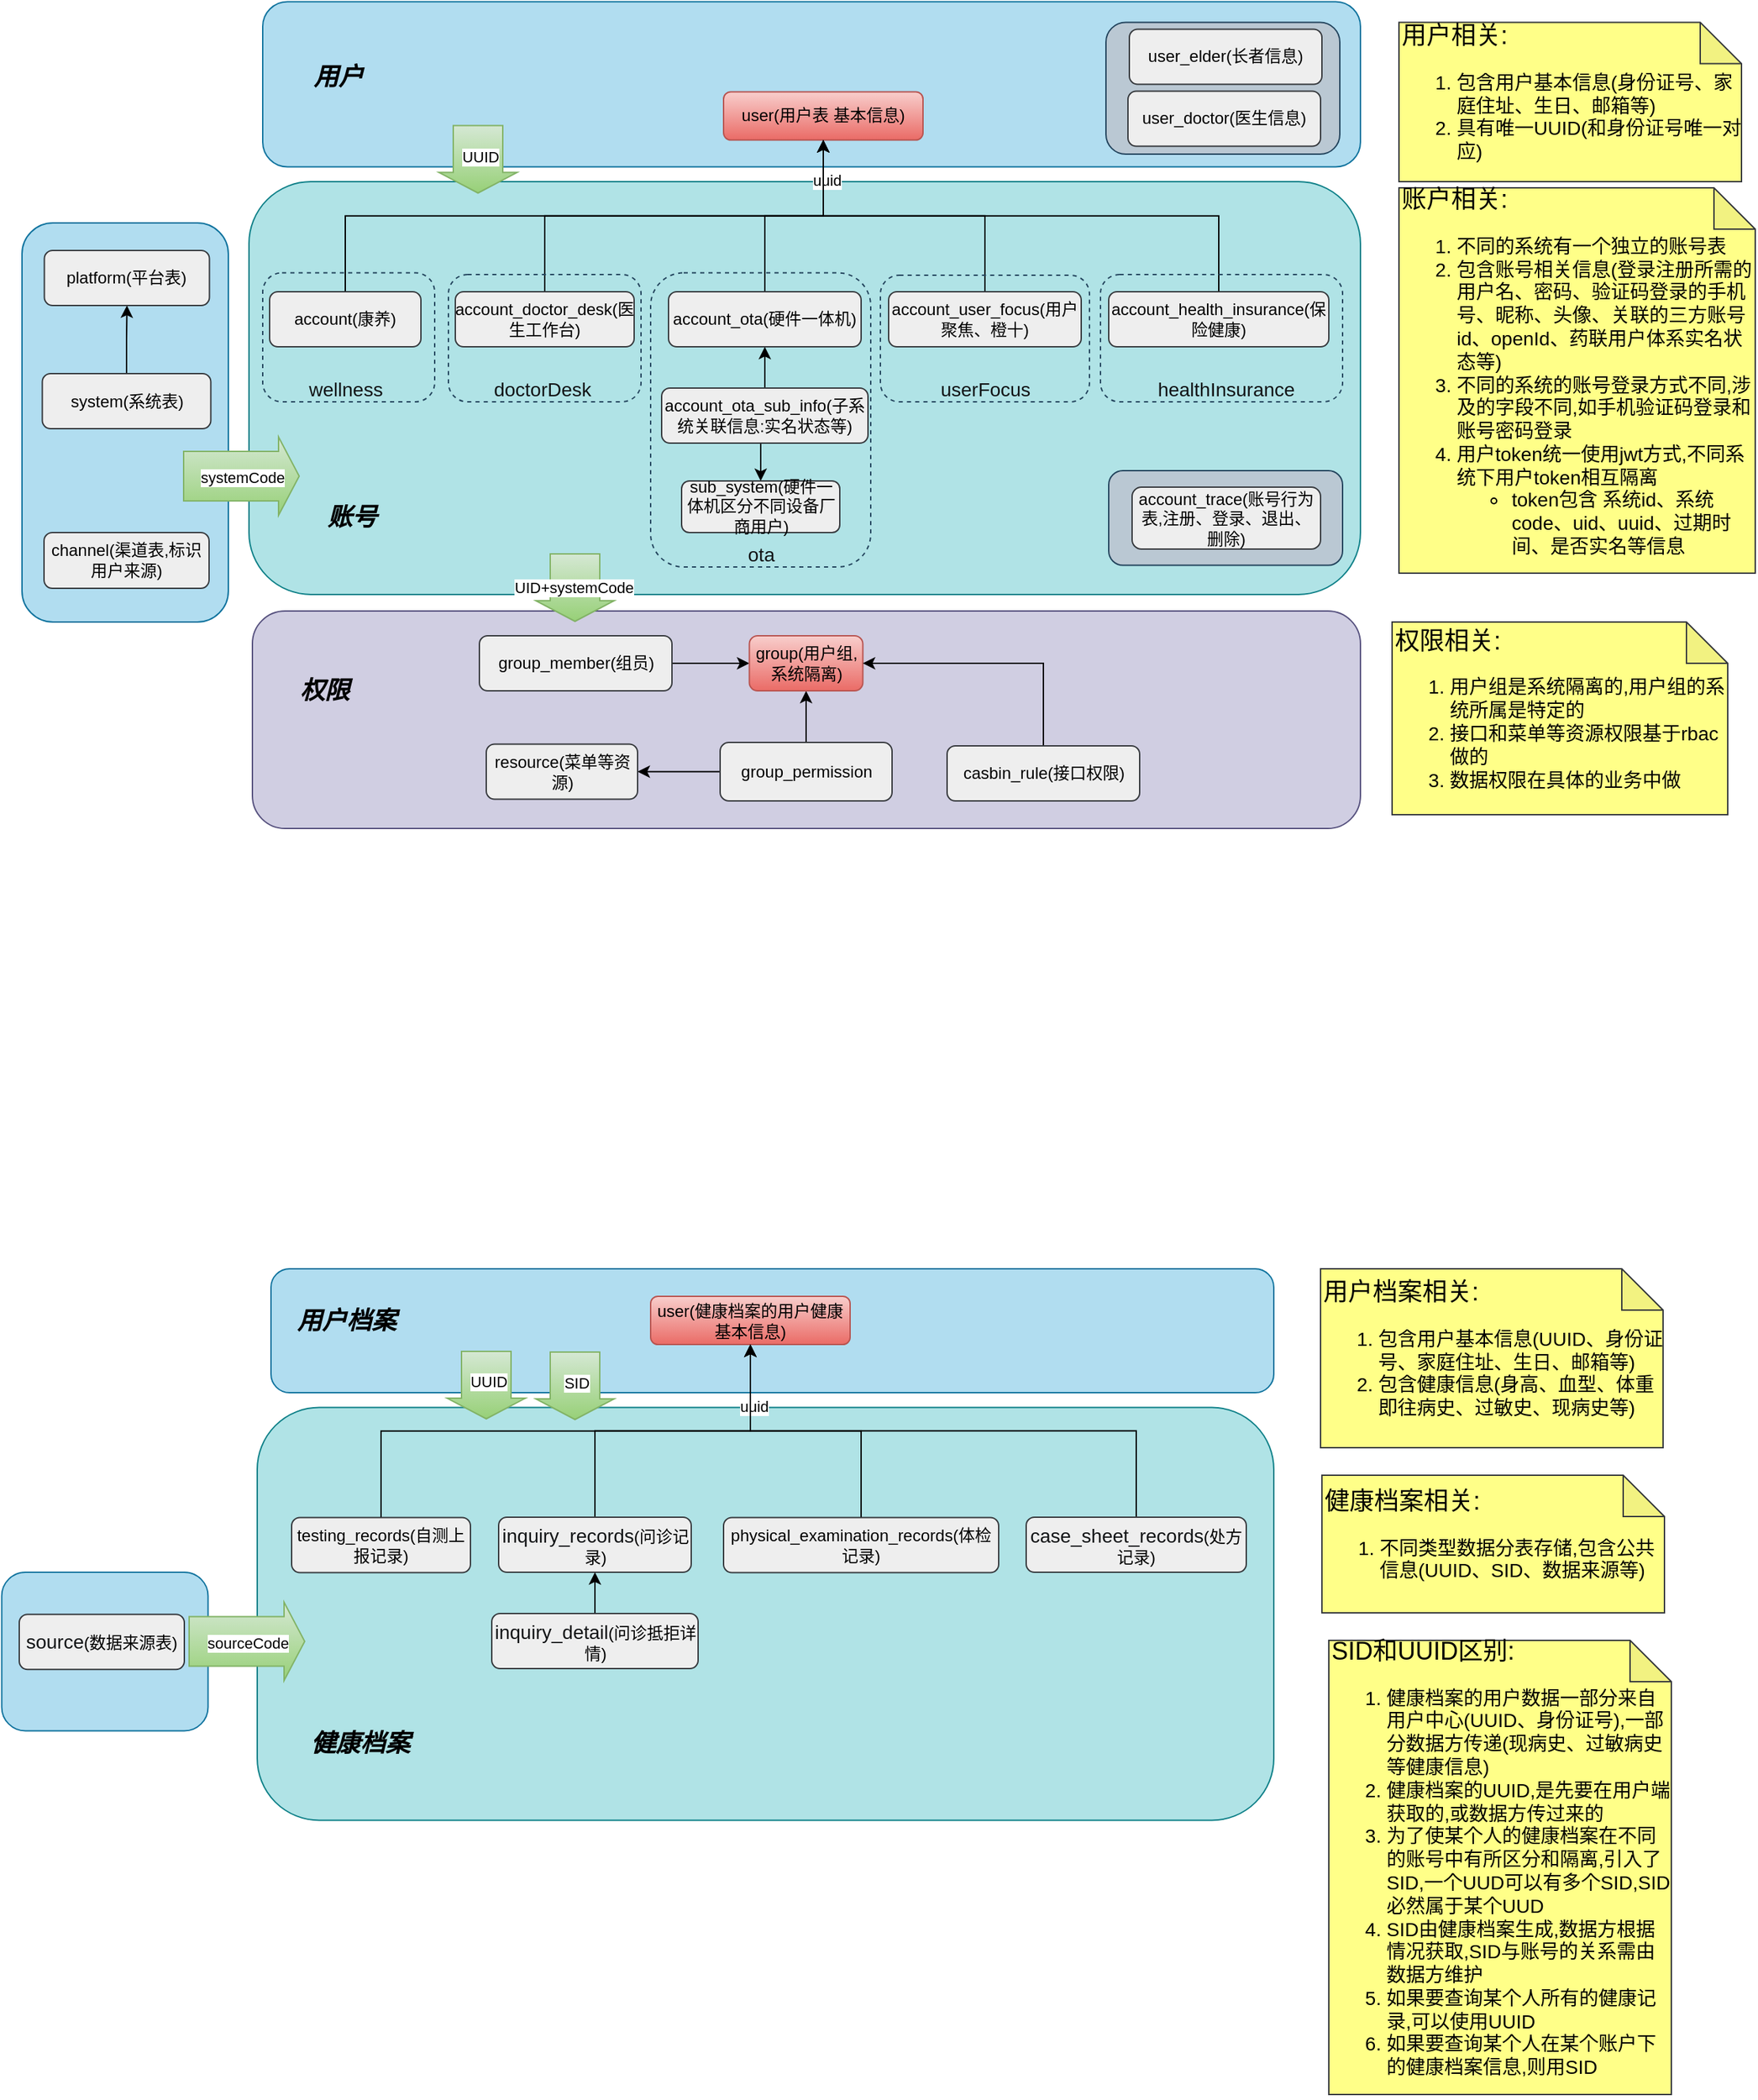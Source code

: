 <mxfile version="17.2.6" type="github">
  <diagram id="DXvc2E8cJ_xK4DUkMEUM" name="Page-2">
    <mxGraphModel dx="3060" dy="701" grid="1" gridSize="10" guides="1" tooltips="1" connect="1" arrows="1" fold="1" page="1" pageScale="1" pageWidth="827" pageHeight="1169" math="0" shadow="0">
      <root>
        <mxCell id="0" />
        <mxCell id="1" parent="0" />
        <mxCell id="LZeSQC6pSNWB_15-Tgou-51" value="" style="rounded=1;whiteSpace=wrap;html=1;fillColor=#b1ddf0;strokeColor=#10739e;" vertex="1" parent="1">
          <mxGeometry x="-964.75" y="1200.5" width="150" height="115.25" as="geometry" />
        </mxCell>
        <mxCell id="LZeSQC6pSNWB_15-Tgou-1" value="" style="rounded=1;whiteSpace=wrap;html=1;fillColor=#b0e3e6;strokeColor=#0e8088;" vertex="1" parent="1">
          <mxGeometry x="-779" y="1080.75" width="739" height="300" as="geometry" />
        </mxCell>
        <mxCell id="i0h57hYHjh8C6_ZTMd2F-83" value="" style="rounded=1;whiteSpace=wrap;html=1;fillColor=#b1ddf0;strokeColor=#10739e;" parent="1" vertex="1">
          <mxGeometry x="-950" y="220" width="150" height="290" as="geometry" />
        </mxCell>
        <mxCell id="i0h57hYHjh8C6_ZTMd2F-28" value="" style="rounded=1;whiteSpace=wrap;html=1;fillColor=#b0e3e6;strokeColor=#0e8088;" parent="1" vertex="1">
          <mxGeometry x="-785" y="190" width="808" height="300" as="geometry" />
        </mxCell>
        <mxCell id="i0h57hYHjh8C6_ZTMd2F-78" value="" style="rounded=1;whiteSpace=wrap;html=1;fillColor=none;strokeColor=#23445d;dashed=1;" parent="1" vertex="1">
          <mxGeometry x="-493" y="256.25" width="160" height="213.75" as="geometry" />
        </mxCell>
        <mxCell id="i0h57hYHjh8C6_ZTMd2F-23" value="" style="rounded=1;whiteSpace=wrap;html=1;fillColor=#b1ddf0;strokeColor=#10739e;" parent="1" vertex="1">
          <mxGeometry x="-775" y="59.25" width="798" height="120" as="geometry" />
        </mxCell>
        <mxCell id="i0h57hYHjh8C6_ZTMd2F-75" value="" style="rounded=1;whiteSpace=wrap;html=1;fillColor=#bac8d3;strokeColor=#23445d;" parent="1" vertex="1">
          <mxGeometry x="-162" y="74.25" width="170" height="95.75" as="geometry" />
        </mxCell>
        <mxCell id="i0h57hYHjh8C6_ZTMd2F-50" value="" style="rounded=1;whiteSpace=wrap;html=1;fillColor=#bac8d3;strokeColor=#23445d;" parent="1" vertex="1">
          <mxGeometry x="-160" y="400" width="170" height="68.75" as="geometry" />
        </mxCell>
        <mxCell id="i0h57hYHjh8C6_ZTMd2F-48" value="" style="rounded=1;whiteSpace=wrap;html=1;fillColor=#d0cee2;strokeColor=#56517e;" parent="1" vertex="1">
          <mxGeometry x="-782.5" y="502" width="805.5" height="158" as="geometry" />
        </mxCell>
        <mxCell id="i0h57hYHjh8C6_ZTMd2F-84" style="edgeStyle=orthogonalEdgeStyle;rounded=0;orthogonalLoop=1;jettySize=auto;html=1;exitX=0.5;exitY=0;exitDx=0;exitDy=0;" parent="1" source="i0h57hYHjh8C6_ZTMd2F-2" target="i0h57hYHjh8C6_ZTMd2F-45" edge="1">
          <mxGeometry relative="1" as="geometry" />
        </mxCell>
        <mxCell id="i0h57hYHjh8C6_ZTMd2F-2" value="system(系统表)" style="rounded=1;whiteSpace=wrap;html=1;fillColor=#eeeeee;strokeColor=#36393d;" parent="1" vertex="1">
          <mxGeometry x="-935.25" y="329.5" width="122.5" height="40" as="geometry" />
        </mxCell>
        <mxCell id="i0h57hYHjh8C6_ZTMd2F-3" value="user(用户表 基本信息)" style="rounded=1;whiteSpace=wrap;html=1;fillColor=#f8cecc;strokeColor=#b85450;gradientColor=#ea6b66;" parent="1" vertex="1">
          <mxGeometry x="-440" y="124.75" width="145" height="35" as="geometry" />
        </mxCell>
        <mxCell id="i0h57hYHjh8C6_ZTMd2F-22" value="" style="edgeStyle=orthogonalEdgeStyle;rounded=0;orthogonalLoop=1;jettySize=auto;html=1;exitX=0.5;exitY=0;exitDx=0;exitDy=0;" parent="1" source="i0h57hYHjh8C6_ZTMd2F-18" target="i0h57hYHjh8C6_ZTMd2F-3" edge="1">
          <mxGeometry relative="1" as="geometry" />
        </mxCell>
        <mxCell id="i0h57hYHjh8C6_ZTMd2F-18" value="account(康养)" style="rounded=1;whiteSpace=wrap;html=1;fillColor=#eeeeee;strokeColor=#36393d;" parent="1" vertex="1">
          <mxGeometry x="-770" y="270" width="110" height="40" as="geometry" />
        </mxCell>
        <mxCell id="i0h57hYHjh8C6_ZTMd2F-30" style="edgeStyle=orthogonalEdgeStyle;rounded=0;orthogonalLoop=1;jettySize=auto;html=1;exitX=0.5;exitY=0;exitDx=0;exitDy=0;entryX=0.5;entryY=1;entryDx=0;entryDy=0;" parent="1" source="i0h57hYHjh8C6_ZTMd2F-19" target="i0h57hYHjh8C6_ZTMd2F-3" edge="1">
          <mxGeometry relative="1" as="geometry" />
        </mxCell>
        <mxCell id="i0h57hYHjh8C6_ZTMd2F-19" value="account_doctor_desk(医生工作台)" style="rounded=1;whiteSpace=wrap;html=1;fillColor=#eeeeee;strokeColor=#36393d;" parent="1" vertex="1">
          <mxGeometry x="-635" y="270" width="130" height="40" as="geometry" />
        </mxCell>
        <mxCell id="i0h57hYHjh8C6_ZTMd2F-32" style="edgeStyle=orthogonalEdgeStyle;rounded=0;orthogonalLoop=1;jettySize=auto;html=1;exitX=0.5;exitY=0;exitDx=0;exitDy=0;entryX=0.5;entryY=1;entryDx=0;entryDy=0;" parent="1" source="i0h57hYHjh8C6_ZTMd2F-21" target="i0h57hYHjh8C6_ZTMd2F-3" edge="1">
          <mxGeometry relative="1" as="geometry" />
        </mxCell>
        <mxCell id="i0h57hYHjh8C6_ZTMd2F-21" value="account_health_insurance(保险健康)" style="rounded=1;whiteSpace=wrap;html=1;fillColor=#eeeeee;strokeColor=#36393d;" parent="1" vertex="1">
          <mxGeometry x="-160" y="270" width="160" height="40" as="geometry" />
        </mxCell>
        <mxCell id="i0h57hYHjh8C6_ZTMd2F-24" value="account_trace(账号行为表,注册、登录、退出、删除)" style="rounded=1;whiteSpace=wrap;html=1;fillColor=#eeeeee;strokeColor=#36393d;" parent="1" vertex="1">
          <mxGeometry x="-143" y="412" width="137" height="45" as="geometry" />
        </mxCell>
        <mxCell id="i0h57hYHjh8C6_ZTMd2F-29" style="edgeStyle=orthogonalEdgeStyle;rounded=0;orthogonalLoop=1;jettySize=auto;html=1;exitX=0.5;exitY=0;exitDx=0;exitDy=0;entryX=0.5;entryY=1;entryDx=0;entryDy=0;" parent="1" source="i0h57hYHjh8C6_ZTMd2F-25" target="i0h57hYHjh8C6_ZTMd2F-26" edge="1">
          <mxGeometry relative="1" as="geometry" />
        </mxCell>
        <mxCell id="i0h57hYHjh8C6_ZTMd2F-51" style="edgeStyle=orthogonalEdgeStyle;rounded=0;orthogonalLoop=1;jettySize=auto;html=1;exitX=0.5;exitY=1;exitDx=0;exitDy=0;entryX=0.5;entryY=0;entryDx=0;entryDy=0;" parent="1" source="i0h57hYHjh8C6_ZTMd2F-25" target="i0h57hYHjh8C6_ZTMd2F-43" edge="1">
          <mxGeometry relative="1" as="geometry" />
        </mxCell>
        <mxCell id="i0h57hYHjh8C6_ZTMd2F-25" value="account_ota_sub_info(子系统关联信息:实名状态等)" style="rounded=1;whiteSpace=wrap;html=1;fillColor=#eeeeee;strokeColor=#36393d;" parent="1" vertex="1">
          <mxGeometry x="-485" y="340" width="150" height="40" as="geometry" />
        </mxCell>
        <mxCell id="i0h57hYHjh8C6_ZTMd2F-31" style="edgeStyle=orthogonalEdgeStyle;rounded=0;orthogonalLoop=1;jettySize=auto;html=1;exitX=0.5;exitY=0;exitDx=0;exitDy=0;entryX=0.5;entryY=1;entryDx=0;entryDy=0;" parent="1" source="i0h57hYHjh8C6_ZTMd2F-26" target="i0h57hYHjh8C6_ZTMd2F-3" edge="1">
          <mxGeometry relative="1" as="geometry" />
        </mxCell>
        <mxCell id="i0h57hYHjh8C6_ZTMd2F-39" value="uuid" style="edgeLabel;html=1;align=center;verticalAlign=middle;resizable=0;points=[];" parent="i0h57hYHjh8C6_ZTMd2F-31" vertex="1" connectable="0">
          <mxGeometry x="0.622" y="-2" relative="1" as="geometry">
            <mxPoint as="offset" />
          </mxGeometry>
        </mxCell>
        <mxCell id="i0h57hYHjh8C6_ZTMd2F-26" value="account_ota(硬件一体机)" style="rounded=1;whiteSpace=wrap;html=1;fillColor=#eeeeee;strokeColor=#36393d;" parent="1" vertex="1">
          <mxGeometry x="-480" y="270" width="140" height="40" as="geometry" />
        </mxCell>
        <mxCell id="i0h57hYHjh8C6_ZTMd2F-66" style="edgeStyle=orthogonalEdgeStyle;rounded=0;orthogonalLoop=1;jettySize=auto;html=1;exitX=0;exitY=0.5;exitDx=0;exitDy=0;" parent="1" source="i0h57hYHjh8C6_ZTMd2F-33" target="i0h57hYHjh8C6_ZTMd2F-44" edge="1">
          <mxGeometry relative="1" as="geometry" />
        </mxCell>
        <mxCell id="i0h57hYHjh8C6_ZTMd2F-74" style="edgeStyle=orthogonalEdgeStyle;rounded=0;orthogonalLoop=1;jettySize=auto;html=1;exitX=0.5;exitY=0;exitDx=0;exitDy=0;entryX=0.5;entryY=1;entryDx=0;entryDy=0;" parent="1" source="i0h57hYHjh8C6_ZTMd2F-33" target="i0h57hYHjh8C6_ZTMd2F-35" edge="1">
          <mxGeometry relative="1" as="geometry" />
        </mxCell>
        <mxCell id="i0h57hYHjh8C6_ZTMd2F-33" value="group_permission" style="rounded=1;whiteSpace=wrap;html=1;fillColor=#eeeeee;strokeColor=#36393d;" parent="1" vertex="1">
          <mxGeometry x="-442.5" y="597.5" width="125" height="42.5" as="geometry" />
        </mxCell>
        <mxCell id="i0h57hYHjh8C6_ZTMd2F-73" style="edgeStyle=orthogonalEdgeStyle;rounded=0;orthogonalLoop=1;jettySize=auto;html=1;exitX=1;exitY=0.5;exitDx=0;exitDy=0;entryX=0;entryY=0.5;entryDx=0;entryDy=0;" parent="1" source="i0h57hYHjh8C6_ZTMd2F-34" target="i0h57hYHjh8C6_ZTMd2F-35" edge="1">
          <mxGeometry relative="1" as="geometry" />
        </mxCell>
        <mxCell id="i0h57hYHjh8C6_ZTMd2F-34" value="group_member(组员)" style="rounded=1;whiteSpace=wrap;html=1;fillColor=#eeeeee;strokeColor=#36393d;" parent="1" vertex="1">
          <mxGeometry x="-617.5" y="520" width="140" height="40" as="geometry" />
        </mxCell>
        <mxCell id="i0h57hYHjh8C6_ZTMd2F-35" value="group(用户组,系统隔离)" style="rounded=1;whiteSpace=wrap;html=1;fillColor=#f8cecc;strokeColor=#b85450;gradientColor=#ea6b66;" parent="1" vertex="1">
          <mxGeometry x="-421.25" y="520" width="82.5" height="40" as="geometry" />
        </mxCell>
        <mxCell id="i0h57hYHjh8C6_ZTMd2F-36" value="channel(渠道表,标识用户来源)" style="rounded=1;whiteSpace=wrap;html=1;fillColor=#eeeeee;strokeColor=#36393d;" parent="1" vertex="1">
          <mxGeometry x="-934" y="445" width="120" height="40.5" as="geometry" />
        </mxCell>
        <mxCell id="i0h57hYHjh8C6_ZTMd2F-67" style="edgeStyle=orthogonalEdgeStyle;rounded=0;orthogonalLoop=1;jettySize=auto;html=1;exitX=0.5;exitY=0;exitDx=0;exitDy=0;entryX=1;entryY=0.5;entryDx=0;entryDy=0;" parent="1" source="i0h57hYHjh8C6_ZTMd2F-37" target="i0h57hYHjh8C6_ZTMd2F-35" edge="1">
          <mxGeometry relative="1" as="geometry" />
        </mxCell>
        <mxCell id="i0h57hYHjh8C6_ZTMd2F-37" value="casbin_rule(接口权限)" style="rounded=1;whiteSpace=wrap;html=1;fillColor=#eeeeee;strokeColor=#36393d;" parent="1" vertex="1">
          <mxGeometry x="-277.5" y="600" width="140" height="40" as="geometry" />
        </mxCell>
        <mxCell id="i0h57hYHjh8C6_ZTMd2F-40" style="edgeStyle=orthogonalEdgeStyle;rounded=0;orthogonalLoop=1;jettySize=auto;html=1;exitX=0.5;exitY=0;exitDx=0;exitDy=0;" parent="1" source="i0h57hYHjh8C6_ZTMd2F-38" target="i0h57hYHjh8C6_ZTMd2F-3" edge="1">
          <mxGeometry relative="1" as="geometry" />
        </mxCell>
        <mxCell id="i0h57hYHjh8C6_ZTMd2F-38" value="account_user_focus(用户聚焦、橙十)" style="rounded=1;whiteSpace=wrap;html=1;fillColor=#eeeeee;strokeColor=#36393d;" parent="1" vertex="1">
          <mxGeometry x="-320" y="270" width="140" height="40" as="geometry" />
        </mxCell>
        <mxCell id="i0h57hYHjh8C6_ZTMd2F-41" value="user_elder(长者信息)" style="rounded=1;whiteSpace=wrap;html=1;fillColor=#eeeeee;strokeColor=#36393d;" parent="1" vertex="1">
          <mxGeometry x="-145" y="79.25" width="140" height="40" as="geometry" />
        </mxCell>
        <mxCell id="i0h57hYHjh8C6_ZTMd2F-43" value="sub_system(硬件一体机区分不同设备厂商用户)" style="rounded=1;whiteSpace=wrap;html=1;fillColor=#eeeeee;strokeColor=#36393d;" parent="1" vertex="1">
          <mxGeometry x="-470.5" y="407.5" width="115" height="37.5" as="geometry" />
        </mxCell>
        <mxCell id="i0h57hYHjh8C6_ZTMd2F-44" value="resource(菜单等资源)" style="rounded=1;whiteSpace=wrap;html=1;fillColor=#eeeeee;strokeColor=#36393d;" parent="1" vertex="1">
          <mxGeometry x="-612.5" y="598.75" width="110" height="40" as="geometry" />
        </mxCell>
        <mxCell id="i0h57hYHjh8C6_ZTMd2F-45" value="platform(平台表)" style="rounded=1;whiteSpace=wrap;html=1;fillColor=#eeeeee;strokeColor=#36393d;" parent="1" vertex="1">
          <mxGeometry x="-933.75" y="240" width="120" height="40" as="geometry" />
        </mxCell>
        <mxCell id="i0h57hYHjh8C6_ZTMd2F-54" value="" style="shape=flexArrow;endArrow=classic;html=1;rounded=0;width=36;endSize=4.67;fillColor=#d5e8d4;strokeColor=#82b366;gradientColor=#97d077;" parent="1" edge="1">
          <mxGeometry width="50" height="50" relative="1" as="geometry">
            <mxPoint x="-548" y="460" as="sourcePoint" />
            <mxPoint x="-548" y="510" as="targetPoint" />
          </mxGeometry>
        </mxCell>
        <mxCell id="i0h57hYHjh8C6_ZTMd2F-57" value="UID+systemCode" style="edgeLabel;html=1;align=center;verticalAlign=middle;resizable=0;points=[];" parent="i0h57hYHjh8C6_ZTMd2F-54" vertex="1" connectable="0">
          <mxGeometry y="-1" relative="1" as="geometry">
            <mxPoint as="offset" />
          </mxGeometry>
        </mxCell>
        <mxCell id="i0h57hYHjh8C6_ZTMd2F-58" value="" style="shape=flexArrow;endArrow=classic;html=1;rounded=0;width=36;endSize=4.67;fillColor=#d5e8d4;strokeColor=#82b366;gradientColor=#97d077;" parent="1" edge="1">
          <mxGeometry width="50" height="50" relative="1" as="geometry">
            <mxPoint x="-618.5" y="148.75" as="sourcePoint" />
            <mxPoint x="-618.5" y="198.75" as="targetPoint" />
          </mxGeometry>
        </mxCell>
        <mxCell id="i0h57hYHjh8C6_ZTMd2F-60" value="UUID" style="edgeLabel;html=1;align=center;verticalAlign=middle;resizable=0;points=[];" parent="i0h57hYHjh8C6_ZTMd2F-58" vertex="1" connectable="0">
          <mxGeometry x="-0.1" y="1" relative="1" as="geometry">
            <mxPoint as="offset" />
          </mxGeometry>
        </mxCell>
        <mxCell id="i0h57hYHjh8C6_ZTMd2F-76" value="" style="rounded=1;whiteSpace=wrap;html=1;fillColor=none;strokeColor=#23445d;dashed=1;" parent="1" vertex="1">
          <mxGeometry x="-775" y="256.25" width="125" height="93.75" as="geometry" />
        </mxCell>
        <mxCell id="i0h57hYHjh8C6_ZTMd2F-77" value="" style="rounded=1;whiteSpace=wrap;html=1;fillColor=none;strokeColor=#23445d;dashed=1;" parent="1" vertex="1">
          <mxGeometry x="-640" y="257.5" width="140" height="92.5" as="geometry" />
        </mxCell>
        <mxCell id="i0h57hYHjh8C6_ZTMd2F-79" value="" style="rounded=1;whiteSpace=wrap;html=1;fillColor=none;strokeColor=#23445d;dashed=1;" parent="1" vertex="1">
          <mxGeometry x="-326" y="258" width="152" height="92" as="geometry" />
        </mxCell>
        <mxCell id="i0h57hYHjh8C6_ZTMd2F-80" value="" style="rounded=1;whiteSpace=wrap;html=1;fillColor=none;strokeColor=#23445d;dashed=1;" parent="1" vertex="1">
          <mxGeometry x="-166" y="257.5" width="176" height="92.5" as="geometry" />
        </mxCell>
        <mxCell id="i0h57hYHjh8C6_ZTMd2F-81" style="edgeStyle=orthogonalEdgeStyle;rounded=0;orthogonalLoop=1;jettySize=auto;html=1;exitX=0.5;exitY=1;exitDx=0;exitDy=0;" parent="1" source="i0h57hYHjh8C6_ZTMd2F-78" target="i0h57hYHjh8C6_ZTMd2F-78" edge="1">
          <mxGeometry relative="1" as="geometry" />
        </mxCell>
        <mxCell id="i0h57hYHjh8C6_ZTMd2F-86" value="&lt;p style=&quot;margin: 0px ; font-stretch: normal ; font-size: 14px ; line-height: normal ; color: rgb(18 , 20 , 22)&quot;&gt;wellness&lt;/p&gt;" style="text;html=1;align=center;verticalAlign=middle;resizable=0;points=[];autosize=1;strokeColor=none;fillColor=none;" parent="1" vertex="1">
          <mxGeometry x="-750" y="329.5" width="70" height="20" as="geometry" />
        </mxCell>
        <mxCell id="i0h57hYHjh8C6_ZTMd2F-87" value="&lt;p style=&quot;margin: 0px ; font-stretch: normal ; font-size: 14px ; line-height: normal ; color: rgb(18 , 20 , 22)&quot;&gt;ota&lt;/p&gt;" style="text;html=1;align=center;verticalAlign=middle;resizable=0;points=[];autosize=1;strokeColor=none;fillColor=none;" parent="1" vertex="1">
          <mxGeometry x="-428" y="450" width="30" height="20" as="geometry" />
        </mxCell>
        <mxCell id="i0h57hYHjh8C6_ZTMd2F-88" value="&lt;p style=&quot;margin: 0px ; font-stretch: normal ; font-size: 14px ; line-height: normal ; color: rgb(18 , 20 , 22)&quot;&gt;doctorDesk&lt;/p&gt;" style="text;html=1;align=center;verticalAlign=middle;resizable=0;points=[];autosize=1;strokeColor=none;fillColor=none;" parent="1" vertex="1">
          <mxGeometry x="-617.5" y="330" width="90" height="20" as="geometry" />
        </mxCell>
        <mxCell id="i0h57hYHjh8C6_ZTMd2F-89" value="&lt;p style=&quot;margin: 0px ; font-stretch: normal ; font-size: 14px ; line-height: normal ; color: rgb(18 , 20 , 22)&quot;&gt;userFocus&lt;/p&gt;" style="text;html=1;align=center;verticalAlign=middle;resizable=0;points=[];autosize=1;strokeColor=none;fillColor=none;" parent="1" vertex="1">
          <mxGeometry x="-290" y="330" width="80" height="20" as="geometry" />
        </mxCell>
        <mxCell id="i0h57hYHjh8C6_ZTMd2F-90" value="&lt;p style=&quot;margin: 0px ; font-stretch: normal ; font-size: 14px ; line-height: normal ; color: rgb(18 , 20 , 22)&quot;&gt;healthInsurance&lt;/p&gt;" style="text;html=1;align=center;verticalAlign=middle;resizable=0;points=[];autosize=1;strokeColor=none;fillColor=none;" parent="1" vertex="1">
          <mxGeometry x="-135" y="330" width="120" height="20" as="geometry" />
        </mxCell>
        <mxCell id="i0h57hYHjh8C6_ZTMd2F-91" value="" style="shape=flexArrow;endArrow=classic;html=1;rounded=0;width=36;endSize=4.67;fillColor=#d5e8d4;strokeColor=#82b366;gradientColor=#97d077;" parent="1" edge="1">
          <mxGeometry width="50" height="50" relative="1" as="geometry">
            <mxPoint x="-833" y="404" as="sourcePoint" />
            <mxPoint x="-748" y="404" as="targetPoint" />
          </mxGeometry>
        </mxCell>
        <mxCell id="i0h57hYHjh8C6_ZTMd2F-92" value="systemCode" style="edgeLabel;html=1;align=center;verticalAlign=middle;resizable=0;points=[];" parent="i0h57hYHjh8C6_ZTMd2F-91" vertex="1" connectable="0">
          <mxGeometry y="-1" relative="1" as="geometry">
            <mxPoint as="offset" />
          </mxGeometry>
        </mxCell>
        <mxCell id="i0h57hYHjh8C6_ZTMd2F-101" value="user_doctor(医生信息)" style="rounded=1;whiteSpace=wrap;html=1;fillColor=#eeeeee;strokeColor=#36393d;" parent="1" vertex="1">
          <mxGeometry x="-146" y="124.25" width="140" height="40" as="geometry" />
        </mxCell>
        <mxCell id="i0h57hYHjh8C6_ZTMd2F-102" value="用户" style="shape=note;whiteSpace=wrap;html=1;backgroundOutline=1;darkOpacity=0.05;dashed=1;fillColor=none;size=0;strokeColor=none;fontSize=18;fontStyle=3" parent="1" vertex="1">
          <mxGeometry x="-760" y="64.25" width="80" height="100" as="geometry" />
        </mxCell>
        <mxCell id="i0h57hYHjh8C6_ZTMd2F-104" value="账号" style="shape=note;whiteSpace=wrap;html=1;backgroundOutline=1;darkOpacity=0.05;dashed=1;fillColor=none;size=0;strokeColor=none;fontSize=18;fontStyle=3" parent="1" vertex="1">
          <mxGeometry x="-750" y="384.38" width="80" height="100" as="geometry" />
        </mxCell>
        <mxCell id="i0h57hYHjh8C6_ZTMd2F-105" value="权限" style="shape=note;whiteSpace=wrap;html=1;backgroundOutline=1;darkOpacity=0.05;dashed=1;fillColor=none;size=0;strokeColor=none;fontSize=18;fontStyle=3" parent="1" vertex="1">
          <mxGeometry x="-770" y="510" width="80" height="100" as="geometry" />
        </mxCell>
        <mxCell id="i0h57hYHjh8C6_ZTMd2F-106" style="edgeStyle=orthogonalEdgeStyle;rounded=0;orthogonalLoop=1;jettySize=auto;html=1;exitX=0.5;exitY=1;exitDx=0;exitDy=0;fontSize=18;" parent="1" source="i0h57hYHjh8C6_ZTMd2F-83" target="i0h57hYHjh8C6_ZTMd2F-83" edge="1">
          <mxGeometry relative="1" as="geometry" />
        </mxCell>
        <mxCell id="i0h57hYHjh8C6_ZTMd2F-110" value="用户相关:&lt;br&gt;&lt;ol style=&quot;font-size: 14px&quot;&gt;&lt;li&gt;包含用户基本信息(身份证号、家庭住址、生日、邮箱等)&lt;/li&gt;&lt;li&gt;具有唯一UUID(和身份证号唯一对应)&lt;/li&gt;&lt;/ol&gt;" style="shape=note;whiteSpace=wrap;html=1;backgroundOutline=1;darkOpacity=0.05;fontSize=18;fillColor=#ffff88;strokeColor=#36393d;align=left;" parent="1" vertex="1">
          <mxGeometry x="51" y="74.25" width="249" height="115.75" as="geometry" />
        </mxCell>
        <mxCell id="i0h57hYHjh8C6_ZTMd2F-111" value="账户相关:&lt;br&gt;&lt;ol style=&quot;font-size: 14px&quot;&gt;&lt;li&gt;不同的系统有一个独立的账号表&lt;/li&gt;&lt;li&gt;包含账号相关信息(登录注册所需的用户名、密码、验证码登录的手机号、昵称、头像、关联的三方账号id、openId、药联用户体系实名状态等)&lt;/li&gt;&lt;li&gt;不同的系统的账号登录方式不同,涉及的字段不同,如手机验证码登录和账号密码登录&lt;/li&gt;&lt;li&gt;用户token统一使用jwt方式,不同系统下用户token相互隔离&lt;/li&gt;&lt;ul&gt;&lt;li&gt;token包含 系统id、系统code、uid、uuid、过期时间、是否实名等信息&lt;/li&gt;&lt;/ul&gt;&lt;/ol&gt;" style="shape=note;whiteSpace=wrap;html=1;backgroundOutline=1;darkOpacity=0.05;fontSize=18;fillColor=#ffff88;strokeColor=#36393d;align=left;" parent="1" vertex="1">
          <mxGeometry x="51" y="194.5" width="259" height="280" as="geometry" />
        </mxCell>
        <mxCell id="i0h57hYHjh8C6_ZTMd2F-112" value="权限相关:&lt;br&gt;&lt;ol style=&quot;font-size: 14px&quot;&gt;&lt;li&gt;用户组是系统隔离的,用户组的系统所属是特定的&lt;/li&gt;&lt;li&gt;接口和菜单等资源权限基于rbac做的&lt;/li&gt;&lt;li&gt;数据权限在具体的业务中做&lt;/li&gt;&lt;/ol&gt;" style="shape=note;whiteSpace=wrap;html=1;backgroundOutline=1;darkOpacity=0.05;fontSize=18;fillColor=#ffff88;strokeColor=#36393d;align=left;" parent="1" vertex="1">
          <mxGeometry x="46" y="510" width="244" height="140" as="geometry" />
        </mxCell>
        <mxCell id="LZeSQC6pSNWB_15-Tgou-3" value="" style="rounded=1;whiteSpace=wrap;html=1;fillColor=#b1ddf0;strokeColor=#10739e;" vertex="1" parent="1">
          <mxGeometry x="-769" y="980" width="729" height="90" as="geometry" />
        </mxCell>
        <mxCell id="LZeSQC6pSNWB_15-Tgou-6" value="user(健康档案的用户健康基本信息)" style="rounded=1;whiteSpace=wrap;html=1;fillColor=#f8cecc;strokeColor=#b85450;gradientColor=#ea6b66;" vertex="1" parent="1">
          <mxGeometry x="-493" y="1000" width="145" height="35" as="geometry" />
        </mxCell>
        <mxCell id="LZeSQC6pSNWB_15-Tgou-9" style="edgeStyle=orthogonalEdgeStyle;rounded=0;orthogonalLoop=1;jettySize=auto;html=1;exitX=0.5;exitY=0;exitDx=0;exitDy=0;entryX=0.5;entryY=1;entryDx=0;entryDy=0;" edge="1" parent="1" source="LZeSQC6pSNWB_15-Tgou-10" target="LZeSQC6pSNWB_15-Tgou-6">
          <mxGeometry relative="1" as="geometry" />
        </mxCell>
        <mxCell id="LZeSQC6pSNWB_15-Tgou-10" value="testing_records(自测上报记录)" style="rounded=1;whiteSpace=wrap;html=1;fillColor=#eeeeee;strokeColor=#36393d;" vertex="1" parent="1">
          <mxGeometry x="-754" y="1160.75" width="130" height="40" as="geometry" />
        </mxCell>
        <mxCell id="LZeSQC6pSNWB_15-Tgou-11" style="edgeStyle=orthogonalEdgeStyle;rounded=0;orthogonalLoop=1;jettySize=auto;html=1;exitX=0.5;exitY=0;exitDx=0;exitDy=0;entryX=0.5;entryY=1;entryDx=0;entryDy=0;" edge="1" parent="1" source="LZeSQC6pSNWB_15-Tgou-12" target="LZeSQC6pSNWB_15-Tgou-6">
          <mxGeometry relative="1" as="geometry" />
        </mxCell>
        <mxCell id="LZeSQC6pSNWB_15-Tgou-12" value="&lt;span style=&quot;color: rgb(18 , 20 , 22) ; font-size: 14px&quot;&gt;case_sheet_records&lt;/span&gt;(处方记录)" style="rounded=1;whiteSpace=wrap;html=1;fillColor=#eeeeee;strokeColor=#36393d;" vertex="1" parent="1">
          <mxGeometry x="-220" y="1160.5" width="160" height="40" as="geometry" />
        </mxCell>
        <mxCell id="LZeSQC6pSNWB_15-Tgou-14" style="edgeStyle=orthogonalEdgeStyle;rounded=0;orthogonalLoop=1;jettySize=auto;html=1;exitX=0.5;exitY=0;exitDx=0;exitDy=0;entryX=0.5;entryY=1;entryDx=0;entryDy=0;" edge="1" parent="1" source="LZeSQC6pSNWB_15-Tgou-16" target="LZeSQC6pSNWB_15-Tgou-19">
          <mxGeometry relative="1" as="geometry" />
        </mxCell>
        <mxCell id="LZeSQC6pSNWB_15-Tgou-16" value="&lt;span style=&quot;color: rgb(18 , 20 , 22) ; font-size: 14px&quot;&gt;inquiry_detail&lt;/span&gt;(问诊抵拒详情)" style="rounded=1;whiteSpace=wrap;html=1;fillColor=#eeeeee;strokeColor=#36393d;" vertex="1" parent="1">
          <mxGeometry x="-608.5" y="1230.5" width="150" height="40" as="geometry" />
        </mxCell>
        <mxCell id="LZeSQC6pSNWB_15-Tgou-17" style="edgeStyle=orthogonalEdgeStyle;rounded=0;orthogonalLoop=1;jettySize=auto;html=1;exitX=0.5;exitY=0;exitDx=0;exitDy=0;entryX=0.5;entryY=1;entryDx=0;entryDy=0;" edge="1" parent="1" source="LZeSQC6pSNWB_15-Tgou-19" target="LZeSQC6pSNWB_15-Tgou-6">
          <mxGeometry relative="1" as="geometry" />
        </mxCell>
        <mxCell id="LZeSQC6pSNWB_15-Tgou-18" value="uuid" style="edgeLabel;html=1;align=center;verticalAlign=middle;resizable=0;points=[];" vertex="1" connectable="0" parent="LZeSQC6pSNWB_15-Tgou-17">
          <mxGeometry x="0.622" y="-2" relative="1" as="geometry">
            <mxPoint as="offset" />
          </mxGeometry>
        </mxCell>
        <mxCell id="LZeSQC6pSNWB_15-Tgou-19" value="&lt;span style=&quot;color: rgb(18 , 20 , 22) ; font-size: 14px&quot;&gt;inquiry_records&lt;/span&gt;(问诊记录)" style="rounded=1;whiteSpace=wrap;html=1;fillColor=#eeeeee;strokeColor=#36393d;" vertex="1" parent="1">
          <mxGeometry x="-603.5" y="1160.5" width="140" height="40" as="geometry" />
        </mxCell>
        <mxCell id="LZeSQC6pSNWB_15-Tgou-20" style="edgeStyle=orthogonalEdgeStyle;rounded=0;orthogonalLoop=1;jettySize=auto;html=1;exitX=0.5;exitY=0;exitDx=0;exitDy=0;" edge="1" parent="1" source="LZeSQC6pSNWB_15-Tgou-21" target="LZeSQC6pSNWB_15-Tgou-6">
          <mxGeometry relative="1" as="geometry" />
        </mxCell>
        <mxCell id="LZeSQC6pSNWB_15-Tgou-21" value="physical_examination_records(体检记录)" style="rounded=1;whiteSpace=wrap;html=1;fillColor=#eeeeee;strokeColor=#36393d;" vertex="1" parent="1">
          <mxGeometry x="-440" y="1160.75" width="200" height="40" as="geometry" />
        </mxCell>
        <mxCell id="LZeSQC6pSNWB_15-Tgou-26" value="" style="shape=flexArrow;endArrow=classic;html=1;rounded=0;width=36;endSize=4.67;fillColor=#d5e8d4;strokeColor=#82b366;gradientColor=#97d077;" edge="1" parent="1">
          <mxGeometry width="50" height="50" relative="1" as="geometry">
            <mxPoint x="-612.5" y="1039.5" as="sourcePoint" />
            <mxPoint x="-612.5" y="1089.5" as="targetPoint" />
          </mxGeometry>
        </mxCell>
        <mxCell id="LZeSQC6pSNWB_15-Tgou-27" value="UUID" style="edgeLabel;html=1;align=center;verticalAlign=middle;resizable=0;points=[];" vertex="1" connectable="0" parent="LZeSQC6pSNWB_15-Tgou-26">
          <mxGeometry x="-0.1" y="1" relative="1" as="geometry">
            <mxPoint as="offset" />
          </mxGeometry>
        </mxCell>
        <mxCell id="LZeSQC6pSNWB_15-Tgou-32" style="edgeStyle=orthogonalEdgeStyle;rounded=0;orthogonalLoop=1;jettySize=auto;html=1;exitX=0.5;exitY=1;exitDx=0;exitDy=0;" edge="1" parent="1">
          <mxGeometry relative="1" as="geometry">
            <mxPoint x="-532.5" y="1289.75" as="sourcePoint" />
            <mxPoint x="-532.5" y="1289.75" as="targetPoint" />
          </mxGeometry>
        </mxCell>
        <mxCell id="LZeSQC6pSNWB_15-Tgou-38" value="" style="shape=flexArrow;endArrow=classic;html=1;rounded=0;width=36;endSize=4.67;fillColor=#d5e8d4;strokeColor=#82b366;gradientColor=#97d077;" edge="1" parent="1">
          <mxGeometry width="50" height="50" relative="1" as="geometry">
            <mxPoint x="-829" y="1250.75" as="sourcePoint" />
            <mxPoint x="-744" y="1250.75" as="targetPoint" />
          </mxGeometry>
        </mxCell>
        <mxCell id="LZeSQC6pSNWB_15-Tgou-39" value="sourceCode" style="edgeLabel;html=1;align=center;verticalAlign=middle;resizable=0;points=[];" vertex="1" connectable="0" parent="LZeSQC6pSNWB_15-Tgou-38">
          <mxGeometry y="-1" relative="1" as="geometry">
            <mxPoint as="offset" />
          </mxGeometry>
        </mxCell>
        <mxCell id="LZeSQC6pSNWB_15-Tgou-41" value="用户档案" style="shape=note;whiteSpace=wrap;html=1;backgroundOutline=1;darkOpacity=0.05;dashed=1;fillColor=none;size=0;strokeColor=none;fontSize=18;fontStyle=3" vertex="1" parent="1">
          <mxGeometry x="-754" y="967.5" width="80" height="100" as="geometry" />
        </mxCell>
        <mxCell id="LZeSQC6pSNWB_15-Tgou-42" value="健康档案" style="shape=note;whiteSpace=wrap;html=1;backgroundOutline=1;darkOpacity=0.05;dashed=1;fillColor=none;size=0;strokeColor=none;fontSize=18;fontStyle=3" vertex="1" parent="1">
          <mxGeometry x="-744" y="1275.13" width="80" height="100" as="geometry" />
        </mxCell>
        <mxCell id="LZeSQC6pSNWB_15-Tgou-55" value="&lt;span style=&quot;color: rgb(18 , 20 , 22) ; font-size: 14px&quot;&gt;source&lt;/span&gt;(数据来源表)" style="rounded=1;whiteSpace=wrap;html=1;fillColor=#eeeeee;strokeColor=#36393d;" vertex="1" parent="1">
          <mxGeometry x="-952" y="1231.13" width="120" height="40" as="geometry" />
        </mxCell>
        <mxCell id="LZeSQC6pSNWB_15-Tgou-56" style="edgeStyle=orthogonalEdgeStyle;rounded=0;orthogonalLoop=1;jettySize=auto;html=1;exitX=0.5;exitY=1;exitDx=0;exitDy=0;fontSize=18;" edge="1" parent="1" source="LZeSQC6pSNWB_15-Tgou-51" target="LZeSQC6pSNWB_15-Tgou-51">
          <mxGeometry relative="1" as="geometry" />
        </mxCell>
        <mxCell id="LZeSQC6pSNWB_15-Tgou-60" value="" style="shape=flexArrow;endArrow=classic;html=1;rounded=0;width=36;endSize=4.67;fillColor=#d5e8d4;strokeColor=#82b366;gradientColor=#97d077;" edge="1" parent="1">
          <mxGeometry width="50" height="50" relative="1" as="geometry">
            <mxPoint x="-548" y="1040" as="sourcePoint" />
            <mxPoint x="-548" y="1090" as="targetPoint" />
          </mxGeometry>
        </mxCell>
        <mxCell id="LZeSQC6pSNWB_15-Tgou-61" value="SID" style="edgeLabel;html=1;align=center;verticalAlign=middle;resizable=0;points=[];" vertex="1" connectable="0" parent="LZeSQC6pSNWB_15-Tgou-60">
          <mxGeometry x="-0.1" y="1" relative="1" as="geometry">
            <mxPoint as="offset" />
          </mxGeometry>
        </mxCell>
        <mxCell id="LZeSQC6pSNWB_15-Tgou-62" value="用户档案相关:&lt;br&gt;&lt;ol style=&quot;font-size: 14px&quot;&gt;&lt;li&gt;包含用户基本信息(UUID、身份证号、家庭住址、生日、邮箱等)&lt;/li&gt;&lt;li&gt;包含健康信息(身高、血型、体重即往病史、过敏史、现病史等)&lt;/li&gt;&lt;/ol&gt;" style="shape=note;whiteSpace=wrap;html=1;backgroundOutline=1;darkOpacity=0.05;fontSize=18;fillColor=#ffff88;strokeColor=#36393d;align=left;" vertex="1" parent="1">
          <mxGeometry x="-6" y="980" width="249" height="130" as="geometry" />
        </mxCell>
        <mxCell id="LZeSQC6pSNWB_15-Tgou-63" value="健康档案相关:&lt;br&gt;&lt;ol style=&quot;font-size: 14px&quot;&gt;&lt;li&gt;不同类型数据分表存储,包含公共信息(UUID、SID、数据来源等)&lt;/li&gt;&lt;/ol&gt;" style="shape=note;whiteSpace=wrap;html=1;backgroundOutline=1;darkOpacity=0.05;fontSize=18;fillColor=#ffff88;strokeColor=#36393d;align=left;" vertex="1" parent="1">
          <mxGeometry x="-5" y="1130" width="249" height="100" as="geometry" />
        </mxCell>
        <mxCell id="LZeSQC6pSNWB_15-Tgou-64" value="SID和UUID区别:&lt;br&gt;&lt;ol style=&quot;font-size: 14px&quot;&gt;&lt;li&gt;健康档案的用户数据一部分来自用户中心(UUID、身份证号),一部分数据方传递(现病史、过敏病史等健康信息)&lt;/li&gt;&lt;li&gt;健康档案的UUID,是先要在用户端获取的,或数据方传过来的&lt;/li&gt;&lt;li&gt;为了使某个人的健康档案在不同的账号中有所区分和隔离,引入了SID,一个UUD可以有多个SID,SID必然属于某个UUD&lt;/li&gt;&lt;li&gt;SID由健康档案生成,数据方根据情况获取,SID与账号的关系需由数据方维护&lt;/li&gt;&lt;li&gt;如果要查询某个人所有的健康记录,可以使用UUID&lt;/li&gt;&lt;li&gt;如果要查询某个人在某个账户下的健康档案信息,则用SID&lt;/li&gt;&lt;/ol&gt;" style="shape=note;whiteSpace=wrap;html=1;backgroundOutline=1;darkOpacity=0.05;fontSize=18;fillColor=#ffff88;strokeColor=#36393d;align=left;" vertex="1" parent="1">
          <mxGeometry y="1250" width="249" height="330" as="geometry" />
        </mxCell>
      </root>
    </mxGraphModel>
  </diagram>
</mxfile>
